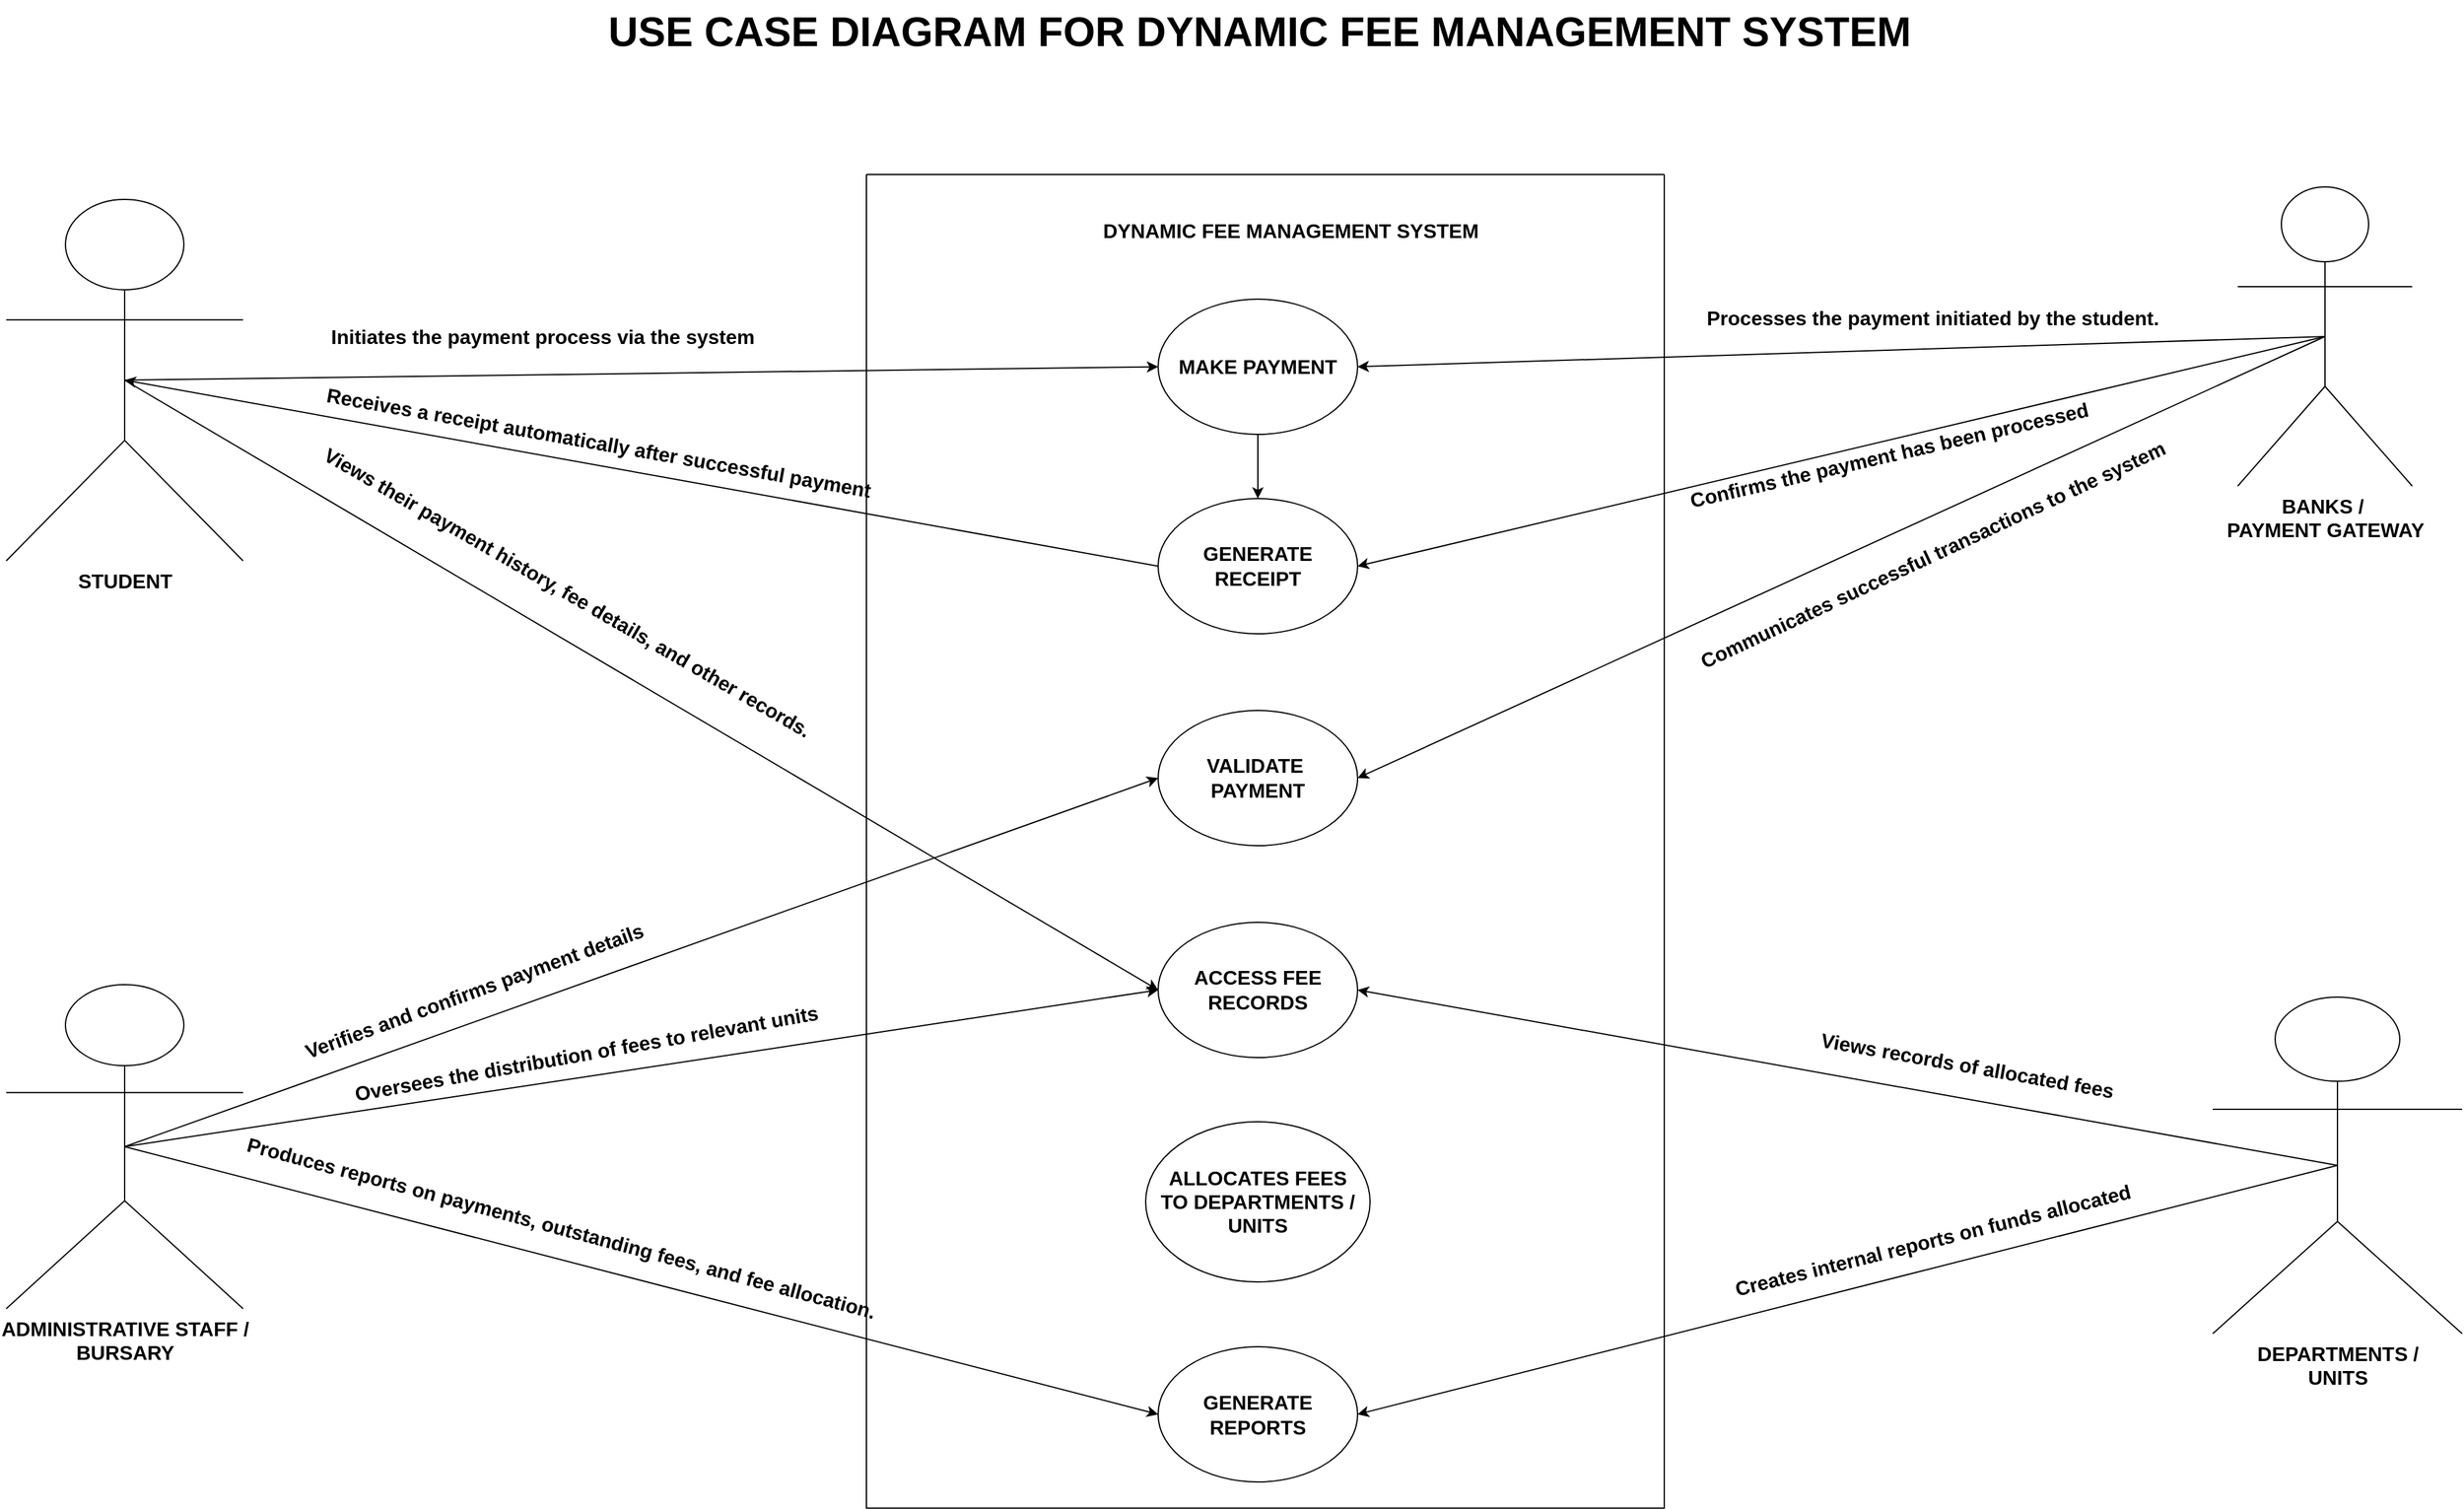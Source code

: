 <mxfile version="24.8.1">
  <diagram name="Page-1" id="3g2OQTjfMKejFlv3us2C">
    <mxGraphModel dx="3695" dy="2741" grid="1" gridSize="10" guides="1" tooltips="1" connect="1" arrows="1" fold="1" page="1" pageScale="1" pageWidth="827" pageHeight="1169" math="0" shadow="0">
      <root>
        <mxCell id="0" />
        <mxCell id="1" parent="0" />
        <mxCell id="DJQ2heJ6GVxLAJbuLJFr-8" value="&lt;b&gt;&lt;font style=&quot;font-size: 16px;&quot;&gt;STUDENT&lt;/font&gt;&lt;/b&gt;" style="shape=umlActor;verticalLabelPosition=bottom;verticalAlign=top;html=1;outlineConnect=0;" vertex="1" parent="1">
          <mxGeometry x="-660" y="70" width="190" height="290" as="geometry" />
        </mxCell>
        <mxCell id="DJQ2heJ6GVxLAJbuLJFr-13" value="&lt;span style=&quot;font-size: 16px;&quot;&gt;&lt;b&gt;BANKS /&amp;nbsp;&lt;/b&gt;&lt;/span&gt;&lt;div&gt;&lt;span style=&quot;font-size: 16px;&quot;&gt;&lt;b&gt;PAYMENT GATEWAY&lt;/b&gt;&lt;/span&gt;&lt;/div&gt;" style="shape=umlActor;verticalLabelPosition=bottom;verticalAlign=top;html=1;outlineConnect=0;" vertex="1" parent="1">
          <mxGeometry x="1130" y="60" width="140" height="240" as="geometry" />
        </mxCell>
        <mxCell id="DJQ2heJ6GVxLAJbuLJFr-14" value="&lt;b&gt;&lt;font style=&quot;font-size: 16px;&quot;&gt;ADMINISTRATIVE STAFF /&lt;/font&gt;&lt;/b&gt;&lt;div&gt;&lt;b&gt;&lt;font style=&quot;font-size: 16px;&quot;&gt;BURSARY&lt;/font&gt;&lt;/b&gt;&lt;/div&gt;" style="shape=umlActor;verticalLabelPosition=bottom;verticalAlign=top;html=1;outlineConnect=0;" vertex="1" parent="1">
          <mxGeometry x="-660" y="700" width="190" height="260" as="geometry" />
        </mxCell>
        <mxCell id="DJQ2heJ6GVxLAJbuLJFr-16" value="&lt;span style=&quot;font-size: 16px;&quot;&gt;&lt;b&gt;DEPARTMENTS /&lt;/b&gt;&lt;/span&gt;&lt;div&gt;&lt;span style=&quot;font-size: 16px;&quot;&gt;&lt;b&gt;UNITS&lt;/b&gt;&lt;/span&gt;&lt;/div&gt;" style="shape=umlActor;verticalLabelPosition=bottom;verticalAlign=top;html=1;outlineConnect=0;" vertex="1" parent="1">
          <mxGeometry x="1110" y="710" width="200" height="270" as="geometry" />
        </mxCell>
        <mxCell id="DJQ2heJ6GVxLAJbuLJFr-18" value="" style="swimlane;startSize=0;" vertex="1" parent="1">
          <mxGeometry x="30" y="50" width="640" height="1070" as="geometry" />
        </mxCell>
        <mxCell id="DJQ2heJ6GVxLAJbuLJFr-19" value="&lt;font style=&quot;font-size: 16px;&quot;&gt;&lt;b&gt;DYNAMIC FEE MANAGEMENT SYSTEM&lt;/b&gt;&lt;/font&gt;" style="text;html=1;align=center;verticalAlign=middle;resizable=0;points=[];autosize=1;strokeColor=none;fillColor=none;" vertex="1" parent="DJQ2heJ6GVxLAJbuLJFr-18">
          <mxGeometry x="180" y="30" width="320" height="30" as="geometry" />
        </mxCell>
        <mxCell id="DJQ2heJ6GVxLAJbuLJFr-30" style="edgeStyle=orthogonalEdgeStyle;rounded=0;orthogonalLoop=1;jettySize=auto;html=1;" edge="1" parent="DJQ2heJ6GVxLAJbuLJFr-18" source="DJQ2heJ6GVxLAJbuLJFr-21" target="DJQ2heJ6GVxLAJbuLJFr-22">
          <mxGeometry relative="1" as="geometry" />
        </mxCell>
        <mxCell id="DJQ2heJ6GVxLAJbuLJFr-21" value="&lt;span style=&quot;font-size: 16px; font-weight: 700;&quot;&gt;MAKE PAYMENT&lt;/span&gt;" style="ellipse;whiteSpace=wrap;html=1;" vertex="1" parent="DJQ2heJ6GVxLAJbuLJFr-18">
          <mxGeometry x="234" y="100" width="160" height="108.5" as="geometry" />
        </mxCell>
        <mxCell id="DJQ2heJ6GVxLAJbuLJFr-22" value="&lt;span style=&quot;font-size: 16px; font-weight: 700;&quot;&gt;GENERATE RECEIPT&lt;/span&gt;" style="ellipse;whiteSpace=wrap;html=1;" vertex="1" parent="DJQ2heJ6GVxLAJbuLJFr-18">
          <mxGeometry x="234" y="260" width="160" height="108.5" as="geometry" />
        </mxCell>
        <mxCell id="DJQ2heJ6GVxLAJbuLJFr-23" value="&lt;span style=&quot;font-size: 16px; font-weight: 700;&quot;&gt;VALIDATE&amp;nbsp;&lt;/span&gt;&lt;div&gt;&lt;span style=&quot;font-size: 16px; font-weight: 700;&quot;&gt;PAYMENT&lt;/span&gt;&lt;/div&gt;" style="ellipse;whiteSpace=wrap;html=1;" vertex="1" parent="DJQ2heJ6GVxLAJbuLJFr-18">
          <mxGeometry x="234" y="430" width="160" height="108.5" as="geometry" />
        </mxCell>
        <mxCell id="DJQ2heJ6GVxLAJbuLJFr-24" value="&lt;span style=&quot;font-size: 16px;&quot;&gt;&lt;b&gt;ACCESS FEE RECORDS&lt;/b&gt;&lt;/span&gt;" style="ellipse;whiteSpace=wrap;html=1;" vertex="1" parent="DJQ2heJ6GVxLAJbuLJFr-18">
          <mxGeometry x="234" y="600" width="160" height="108.5" as="geometry" />
        </mxCell>
        <mxCell id="DJQ2heJ6GVxLAJbuLJFr-25" value="&lt;span style=&quot;font-size: 16px;&quot;&gt;&lt;b&gt;ALLOCATES FEES&lt;/b&gt;&lt;/span&gt;&lt;div&gt;&lt;span style=&quot;font-size: 16px;&quot;&gt;&lt;b&gt;TO DEPARTMENTS / UNITS&lt;/b&gt;&lt;/span&gt;&lt;/div&gt;" style="ellipse;whiteSpace=wrap;html=1;" vertex="1" parent="DJQ2heJ6GVxLAJbuLJFr-18">
          <mxGeometry x="224" y="760" width="180" height="128.5" as="geometry" />
        </mxCell>
        <mxCell id="DJQ2heJ6GVxLAJbuLJFr-26" value="&lt;span style=&quot;font-size: 16px;&quot;&gt;&lt;b&gt;GENERATE REPORTS&lt;/b&gt;&lt;/span&gt;" style="ellipse;whiteSpace=wrap;html=1;" vertex="1" parent="DJQ2heJ6GVxLAJbuLJFr-18">
          <mxGeometry x="234" y="940.5" width="160" height="108.5" as="geometry" />
        </mxCell>
        <mxCell id="DJQ2heJ6GVxLAJbuLJFr-32" value="" style="endArrow=classic;html=1;rounded=0;entryX=0;entryY=0.5;entryDx=0;entryDy=0;exitX=0.5;exitY=0.5;exitDx=0;exitDy=0;exitPerimeter=0;" edge="1" parent="1" source="DJQ2heJ6GVxLAJbuLJFr-8" target="DJQ2heJ6GVxLAJbuLJFr-21">
          <mxGeometry width="50" height="50" relative="1" as="geometry">
            <mxPoint x="20" y="290" as="sourcePoint" />
            <mxPoint x="70" y="240" as="targetPoint" />
          </mxGeometry>
        </mxCell>
        <mxCell id="DJQ2heJ6GVxLAJbuLJFr-33" value="" style="endArrow=classic;html=1;rounded=0;exitX=0;exitY=0.5;exitDx=0;exitDy=0;entryX=0.5;entryY=0.5;entryDx=0;entryDy=0;entryPerimeter=0;" edge="1" parent="1" source="DJQ2heJ6GVxLAJbuLJFr-22" target="DJQ2heJ6GVxLAJbuLJFr-8">
          <mxGeometry width="50" height="50" relative="1" as="geometry">
            <mxPoint x="-30" y="310" as="sourcePoint" />
            <mxPoint x="-260" y="80" as="targetPoint" />
          </mxGeometry>
        </mxCell>
        <mxCell id="DJQ2heJ6GVxLAJbuLJFr-35" value="" style="endArrow=classic;html=1;rounded=0;exitX=0.5;exitY=0.5;exitDx=0;exitDy=0;exitPerimeter=0;entryX=0;entryY=0.5;entryDx=0;entryDy=0;" edge="1" parent="1" source="DJQ2heJ6GVxLAJbuLJFr-8" target="DJQ2heJ6GVxLAJbuLJFr-24">
          <mxGeometry width="50" height="50" relative="1" as="geometry">
            <mxPoint x="-50" y="280" as="sourcePoint" />
            <mxPoint x="414" y="444" as="targetPoint" />
          </mxGeometry>
        </mxCell>
        <mxCell id="DJQ2heJ6GVxLAJbuLJFr-36" value="" style="endArrow=classic;html=1;rounded=0;entryX=0;entryY=0.5;entryDx=0;entryDy=0;exitX=0.5;exitY=0.5;exitDx=0;exitDy=0;exitPerimeter=0;" edge="1" parent="1" source="DJQ2heJ6GVxLAJbuLJFr-14" target="DJQ2heJ6GVxLAJbuLJFr-23">
          <mxGeometry width="50" height="50" relative="1" as="geometry">
            <mxPoint x="-30" y="510" as="sourcePoint" />
            <mxPoint x="434" y="514" as="targetPoint" />
          </mxGeometry>
        </mxCell>
        <mxCell id="DJQ2heJ6GVxLAJbuLJFr-37" value="" style="endArrow=classic;html=1;rounded=0;exitX=0.5;exitY=0.5;exitDx=0;exitDy=0;exitPerimeter=0;entryX=0;entryY=0.5;entryDx=0;entryDy=0;" edge="1" parent="1" source="DJQ2heJ6GVxLAJbuLJFr-14" target="DJQ2heJ6GVxLAJbuLJFr-24">
          <mxGeometry width="50" height="50" relative="1" as="geometry">
            <mxPoint x="-50" y="515" as="sourcePoint" />
            <mxPoint x="400" y="770" as="targetPoint" />
          </mxGeometry>
        </mxCell>
        <mxCell id="DJQ2heJ6GVxLAJbuLJFr-38" value="" style="endArrow=classic;html=1;rounded=0;exitX=0.5;exitY=0.5;exitDx=0;exitDy=0;exitPerimeter=0;entryX=0;entryY=0.5;entryDx=0;entryDy=0;" edge="1" parent="1" source="DJQ2heJ6GVxLAJbuLJFr-14" target="DJQ2heJ6GVxLAJbuLJFr-26">
          <mxGeometry width="50" height="50" relative="1" as="geometry">
            <mxPoint x="-555" y="840" as="sourcePoint" />
            <mxPoint x="274" y="714" as="targetPoint" />
          </mxGeometry>
        </mxCell>
        <mxCell id="DJQ2heJ6GVxLAJbuLJFr-39" value="" style="endArrow=classic;html=1;rounded=0;exitX=0.5;exitY=0.5;exitDx=0;exitDy=0;exitPerimeter=0;entryX=1;entryY=0.5;entryDx=0;entryDy=0;" edge="1" parent="1" source="DJQ2heJ6GVxLAJbuLJFr-16" target="DJQ2heJ6GVxLAJbuLJFr-24">
          <mxGeometry width="50" height="50" relative="1" as="geometry">
            <mxPoint x="441" y="700" as="sourcePoint" />
            <mxPoint x="1270" y="574" as="targetPoint" />
          </mxGeometry>
        </mxCell>
        <mxCell id="DJQ2heJ6GVxLAJbuLJFr-40" value="" style="endArrow=classic;html=1;rounded=0;entryX=1;entryY=0.5;entryDx=0;entryDy=0;exitX=0.5;exitY=0.5;exitDx=0;exitDy=0;exitPerimeter=0;" edge="1" parent="1" source="DJQ2heJ6GVxLAJbuLJFr-16" target="DJQ2heJ6GVxLAJbuLJFr-26">
          <mxGeometry width="50" height="50" relative="1" as="geometry">
            <mxPoint x="1090" y="930" as="sourcePoint" />
            <mxPoint x="434" y="714" as="targetPoint" />
          </mxGeometry>
        </mxCell>
        <mxCell id="DJQ2heJ6GVxLAJbuLJFr-41" value="" style="endArrow=classic;html=1;rounded=0;exitX=0.5;exitY=0.5;exitDx=0;exitDy=0;exitPerimeter=0;entryX=1;entryY=0.5;entryDx=0;entryDy=0;" edge="1" parent="1" source="DJQ2heJ6GVxLAJbuLJFr-13" target="DJQ2heJ6GVxLAJbuLJFr-21">
          <mxGeometry width="50" height="50" relative="1" as="geometry">
            <mxPoint x="1220" y="855" as="sourcePoint" />
            <mxPoint x="434" y="714" as="targetPoint" />
          </mxGeometry>
        </mxCell>
        <mxCell id="DJQ2heJ6GVxLAJbuLJFr-42" value="" style="endArrow=classic;html=1;rounded=0;exitX=0.5;exitY=0.5;exitDx=0;exitDy=0;exitPerimeter=0;entryX=1;entryY=0.5;entryDx=0;entryDy=0;" edge="1" parent="1" source="DJQ2heJ6GVxLAJbuLJFr-13" target="DJQ2heJ6GVxLAJbuLJFr-23">
          <mxGeometry width="50" height="50" relative="1" as="geometry">
            <mxPoint x="1210" y="190" as="sourcePoint" />
            <mxPoint x="434" y="214" as="targetPoint" />
          </mxGeometry>
        </mxCell>
        <mxCell id="DJQ2heJ6GVxLAJbuLJFr-43" value="" style="endArrow=classic;html=1;rounded=0;exitX=0.5;exitY=0.5;exitDx=0;exitDy=0;exitPerimeter=0;entryX=1;entryY=0.5;entryDx=0;entryDy=0;" edge="1" parent="1" source="DJQ2heJ6GVxLAJbuLJFr-13" target="DJQ2heJ6GVxLAJbuLJFr-22">
          <mxGeometry width="50" height="50" relative="1" as="geometry">
            <mxPoint x="1210" y="190" as="sourcePoint" />
            <mxPoint x="434" y="544" as="targetPoint" />
          </mxGeometry>
        </mxCell>
        <mxCell id="DJQ2heJ6GVxLAJbuLJFr-44" value="Initiates the payment process via the system" style="text;html=1;align=center;verticalAlign=middle;resizable=0;points=[];autosize=1;strokeColor=none;fillColor=none;rotation=0;fontSize=16;fontStyle=1" vertex="1" parent="1">
          <mxGeometry x="-400" y="165" width="340" height="30" as="geometry" />
        </mxCell>
        <mxCell id="DJQ2heJ6GVxLAJbuLJFr-45" value="Receives a receipt automatically after successful payment" style="text;html=1;align=center;verticalAlign=middle;resizable=0;points=[];autosize=1;strokeColor=none;fillColor=none;rotation=10;fontSize=16;fontStyle=1" vertex="1" parent="1">
          <mxGeometry x="-400" y="250" width="430" height="30" as="geometry" />
        </mxCell>
        <mxCell id="DJQ2heJ6GVxLAJbuLJFr-48" value="Views their payment history, fee details, and other records." style="text;html=1;align=center;verticalAlign=middle;resizable=0;points=[];autosize=1;strokeColor=none;fillColor=none;rotation=30;fontSize=16;fontStyle=1" vertex="1" parent="1">
          <mxGeometry x="-430" y="370" width="440" height="30" as="geometry" />
        </mxCell>
        <mxCell id="DJQ2heJ6GVxLAJbuLJFr-50" value="Verifies and confirms payment details" style="text;html=1;align=center;verticalAlign=middle;resizable=0;points=[];autosize=1;strokeColor=none;fillColor=none;rotation=-20;fontSize=16;fontStyle=1" vertex="1" parent="1">
          <mxGeometry x="-430" y="690" width="290" height="30" as="geometry" />
        </mxCell>
        <mxCell id="DJQ2heJ6GVxLAJbuLJFr-51" value="Oversees the distribution of fees to relevant units" style="text;html=1;align=center;verticalAlign=middle;resizable=0;points=[];autosize=1;strokeColor=none;fillColor=none;rotation=-10;fontSize=16;fontStyle=1" vertex="1" parent="1">
          <mxGeometry x="-380" y="740" width="370" height="30" as="geometry" />
        </mxCell>
        <mxCell id="DJQ2heJ6GVxLAJbuLJFr-52" value="Produces reports on payments, outstanding fees, and fee allocation." style="text;html=1;align=center;verticalAlign=middle;resizable=0;points=[];autosize=1;strokeColor=none;fillColor=none;rotation=15;fontSize=16;fontStyle=1" vertex="1" parent="1">
          <mxGeometry x="-470" y="880" width="510" height="30" as="geometry" />
        </mxCell>
        <mxCell id="DJQ2heJ6GVxLAJbuLJFr-53" value="Views records of allocated fees&amp;nbsp;" style="text;html=1;align=center;verticalAlign=middle;resizable=0;points=[];autosize=1;strokeColor=none;fillColor=none;rotation=10;fontSize=16;fontStyle=1" vertex="1" parent="1">
          <mxGeometry x="790" y="750" width="250" height="30" as="geometry" />
        </mxCell>
        <mxCell id="DJQ2heJ6GVxLAJbuLJFr-54" value="Creates internal reports on funds allocated" style="text;html=1;align=center;verticalAlign=middle;resizable=0;points=[];autosize=1;strokeColor=none;fillColor=none;rotation=-14;fontSize=16;fontStyle=1" vertex="1" parent="1">
          <mxGeometry x="720" y="890" width="330" height="30" as="geometry" />
        </mxCell>
        <mxCell id="DJQ2heJ6GVxLAJbuLJFr-55" value="Processes the payment initiated by the student." style="text;html=1;align=center;verticalAlign=middle;resizable=0;points=[];autosize=1;strokeColor=none;fillColor=none;rotation=0;fontSize=16;fontStyle=1" vertex="1" parent="1">
          <mxGeometry x="705" y="150" width="360" height="30" as="geometry" />
        </mxCell>
        <mxCell id="DJQ2heJ6GVxLAJbuLJFr-57" value="Confirms the payment has been processed" style="text;html=1;align=center;verticalAlign=middle;resizable=0;points=[];autosize=1;strokeColor=none;fillColor=none;rotation=-13;fontSize=16;fontStyle=1" vertex="1" parent="1">
          <mxGeometry x="685" y="260" width="330" height="30" as="geometry" />
        </mxCell>
        <mxCell id="DJQ2heJ6GVxLAJbuLJFr-58" value="Communicates successful transactions to the system" style="text;html=1;align=center;verticalAlign=middle;resizable=0;points=[];autosize=1;strokeColor=none;fillColor=none;rotation=-25;fontSize=16;fontStyle=1" vertex="1" parent="1">
          <mxGeometry x="685" y="340" width="400" height="30" as="geometry" />
        </mxCell>
        <mxCell id="DJQ2heJ6GVxLAJbuLJFr-60" value="&lt;font size=&quot;1&quot; style=&quot;&quot;&gt;&lt;b style=&quot;font-size: 33px;&quot;&gt;USE CASE DIAGRAM FOR DYNAMIC FEE MANAGEMENT SYSTEM&lt;/b&gt;&lt;/font&gt;" style="text;html=1;align=center;verticalAlign=middle;resizable=0;points=[];autosize=1;strokeColor=none;fillColor=none;" vertex="1" parent="1">
          <mxGeometry x="-190" y="-90" width="1070" height="50" as="geometry" />
        </mxCell>
      </root>
    </mxGraphModel>
  </diagram>
</mxfile>
